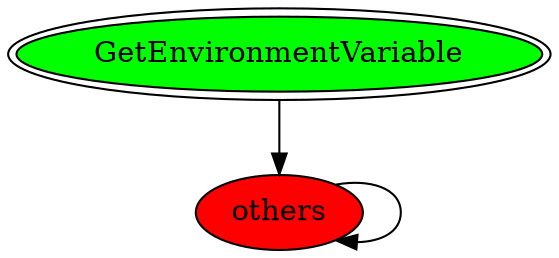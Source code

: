 digraph "./REPORTS/6711/API_PER_CATEGORY/GetEnvironmentVariable.exe_5404_System Information Functions_API_per_Category_Transition_Matrix" {
	GetEnvironmentVariable [label=GetEnvironmentVariable fillcolor=lime peripheries=2 style=filled]
	others [label=others fillcolor=red style=filled]
	GetEnvironmentVariable -> others [label=""]
	others -> others [label=""]
}
